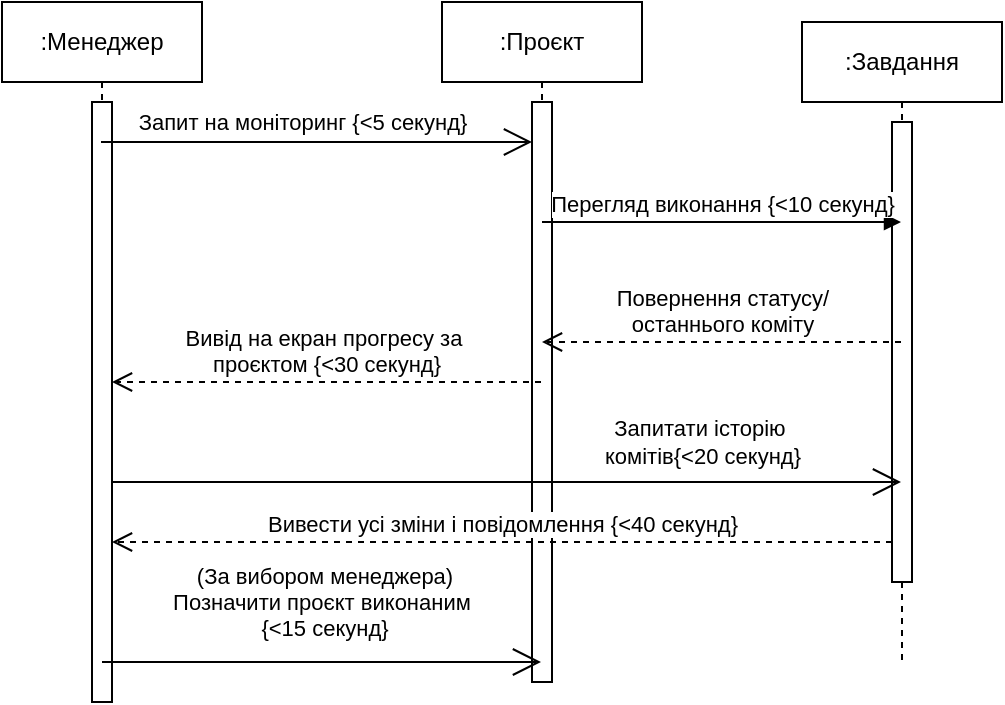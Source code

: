 <mxfile version="24.3.1" type="github">
  <diagram name="Сторінка-1" id="vCxBy770WnhcdiYoUwmm">
    <mxGraphModel dx="1000" dy="505" grid="1" gridSize="10" guides="1" tooltips="1" connect="1" arrows="1" fold="1" page="1" pageScale="1" pageWidth="827" pageHeight="1169" math="0" shadow="0">
      <root>
        <mxCell id="0" />
        <mxCell id="1" parent="0" />
        <mxCell id="e2VwIrGvouIv2VRsyCbl-3" value=":Менеджер" style="shape=umlLifeline;perimeter=lifelinePerimeter;whiteSpace=wrap;html=1;container=1;dropTarget=0;collapsible=0;recursiveResize=0;outlineConnect=0;portConstraint=eastwest;newEdgeStyle={&quot;curved&quot;:0,&quot;rounded&quot;:0};" vertex="1" parent="1">
          <mxGeometry x="90" y="110" width="100" height="350" as="geometry" />
        </mxCell>
        <mxCell id="e2VwIrGvouIv2VRsyCbl-2" value="" style="html=1;points=[[0,0,0,0,5],[0,1,0,0,-5],[1,0,0,0,5],[1,1,0,0,-5]];perimeter=orthogonalPerimeter;outlineConnect=0;targetShapes=umlLifeline;portConstraint=eastwest;newEdgeStyle={&quot;curved&quot;:0,&quot;rounded&quot;:0};" vertex="1" parent="e2VwIrGvouIv2VRsyCbl-3">
          <mxGeometry x="45" y="50" width="10" height="300" as="geometry" />
        </mxCell>
        <mxCell id="e2VwIrGvouIv2VRsyCbl-4" value=":Проєкт" style="shape=umlLifeline;perimeter=lifelinePerimeter;whiteSpace=wrap;html=1;container=1;dropTarget=0;collapsible=0;recursiveResize=0;outlineConnect=0;portConstraint=eastwest;newEdgeStyle={&quot;curved&quot;:0,&quot;rounded&quot;:0};" vertex="1" parent="1">
          <mxGeometry x="310" y="110" width="100" height="340" as="geometry" />
        </mxCell>
        <mxCell id="e2VwIrGvouIv2VRsyCbl-5" value="" style="html=1;points=[[0,0,0,0,5],[0,1,0,0,-5],[1,0,0,0,5],[1,1,0,0,-5]];perimeter=orthogonalPerimeter;outlineConnect=0;targetShapes=umlLifeline;portConstraint=eastwest;newEdgeStyle={&quot;curved&quot;:0,&quot;rounded&quot;:0};" vertex="1" parent="e2VwIrGvouIv2VRsyCbl-4">
          <mxGeometry x="45" y="50" width="10" height="290" as="geometry" />
        </mxCell>
        <mxCell id="e2VwIrGvouIv2VRsyCbl-6" value=":Завдання" style="shape=umlLifeline;perimeter=lifelinePerimeter;whiteSpace=wrap;html=1;container=1;dropTarget=0;collapsible=0;recursiveResize=0;outlineConnect=0;portConstraint=eastwest;newEdgeStyle={&quot;curved&quot;:0,&quot;rounded&quot;:0};" vertex="1" parent="1">
          <mxGeometry x="490" y="120" width="100" height="320" as="geometry" />
        </mxCell>
        <mxCell id="e2VwIrGvouIv2VRsyCbl-7" value="" style="html=1;points=[[0,0,0,0,5],[0,1,0,0,-5],[1,0,0,0,5],[1,1,0,0,-5]];perimeter=orthogonalPerimeter;outlineConnect=0;targetShapes=umlLifeline;portConstraint=eastwest;newEdgeStyle={&quot;curved&quot;:0,&quot;rounded&quot;:0};" vertex="1" parent="e2VwIrGvouIv2VRsyCbl-6">
          <mxGeometry x="45" y="50" width="10" height="230" as="geometry" />
        </mxCell>
        <mxCell id="e2VwIrGvouIv2VRsyCbl-8" value="" style="endArrow=open;endFill=1;endSize=12;html=1;rounded=0;" edge="1" parent="1">
          <mxGeometry width="160" relative="1" as="geometry">
            <mxPoint x="139.5" y="180" as="sourcePoint" />
            <mxPoint x="355" y="180" as="targetPoint" />
          </mxGeometry>
        </mxCell>
        <mxCell id="e2VwIrGvouIv2VRsyCbl-12" value="Запит на моніторинг {&amp;lt;5 секунд}" style="edgeLabel;html=1;align=center;verticalAlign=middle;resizable=0;points=[];" vertex="1" connectable="0" parent="e2VwIrGvouIv2VRsyCbl-8">
          <mxGeometry x="-0.394" relative="1" as="geometry">
            <mxPoint x="35" y="-10" as="offset" />
          </mxGeometry>
        </mxCell>
        <mxCell id="e2VwIrGvouIv2VRsyCbl-9" value="Перегляд виконання {&amp;lt;10 секунд}" style="html=1;verticalAlign=bottom;endArrow=block;curved=0;rounded=0;" edge="1" parent="1" source="e2VwIrGvouIv2VRsyCbl-4" target="e2VwIrGvouIv2VRsyCbl-6">
          <mxGeometry width="80" relative="1" as="geometry">
            <mxPoint x="360" y="220" as="sourcePoint" />
            <mxPoint x="440" y="220" as="targetPoint" />
            <Array as="points">
              <mxPoint x="450" y="220" />
            </Array>
          </mxGeometry>
        </mxCell>
        <mxCell id="e2VwIrGvouIv2VRsyCbl-10" value="Повернення статусу/&lt;div&gt;останнього коміту&lt;/div&gt;" style="html=1;verticalAlign=bottom;endArrow=open;dashed=1;endSize=8;curved=0;rounded=0;" edge="1" parent="1" source="e2VwIrGvouIv2VRsyCbl-6" target="e2VwIrGvouIv2VRsyCbl-4">
          <mxGeometry relative="1" as="geometry">
            <mxPoint x="450" y="290" as="sourcePoint" />
            <mxPoint x="370" y="290" as="targetPoint" />
          </mxGeometry>
        </mxCell>
        <mxCell id="e2VwIrGvouIv2VRsyCbl-11" value="Вивід на екран прогресу за&amp;nbsp;&lt;div&gt;проєктом {&amp;lt;30 секунд}&lt;/div&gt;" style="html=1;verticalAlign=bottom;endArrow=open;dashed=1;endSize=8;curved=0;rounded=0;" edge="1" parent="1" source="e2VwIrGvouIv2VRsyCbl-4" target="e2VwIrGvouIv2VRsyCbl-2">
          <mxGeometry relative="1" as="geometry">
            <mxPoint x="300" y="320" as="sourcePoint" />
            <mxPoint x="220" y="320" as="targetPoint" />
            <Array as="points">
              <mxPoint x="270" y="300" />
            </Array>
          </mxGeometry>
        </mxCell>
        <mxCell id="e2VwIrGvouIv2VRsyCbl-13" value="" style="endArrow=open;endFill=1;endSize=12;html=1;rounded=0;" edge="1" parent="1" source="e2VwIrGvouIv2VRsyCbl-2" target="e2VwIrGvouIv2VRsyCbl-6">
          <mxGeometry width="160" relative="1" as="geometry">
            <mxPoint x="180" y="360" as="sourcePoint" />
            <mxPoint x="340" y="360" as="targetPoint" />
            <Array as="points">
              <mxPoint x="350" y="350" />
            </Array>
          </mxGeometry>
        </mxCell>
        <mxCell id="e2VwIrGvouIv2VRsyCbl-14" value="Запитати історію&amp;nbsp;&lt;div&gt;комітів{&amp;lt;20 секунд}&lt;/div&gt;" style="edgeLabel;html=1;align=center;verticalAlign=middle;resizable=0;points=[];" vertex="1" connectable="0" parent="e2VwIrGvouIv2VRsyCbl-13">
          <mxGeometry x="0.305" y="1" relative="1" as="geometry">
            <mxPoint x="37" y="-19" as="offset" />
          </mxGeometry>
        </mxCell>
        <mxCell id="e2VwIrGvouIv2VRsyCbl-15" value="Вивести усі зміни і повідомлення {&amp;lt;40 секунд}" style="html=1;verticalAlign=bottom;endArrow=open;dashed=1;endSize=8;curved=0;rounded=0;" edge="1" parent="1" source="e2VwIrGvouIv2VRsyCbl-7" target="e2VwIrGvouIv2VRsyCbl-2">
          <mxGeometry relative="1" as="geometry">
            <mxPoint x="539.5" y="380.0" as="sourcePoint" />
            <mxPoint x="145.0" y="390.0" as="targetPoint" />
            <Array as="points">
              <mxPoint x="480" y="380" />
            </Array>
          </mxGeometry>
        </mxCell>
        <mxCell id="e2VwIrGvouIv2VRsyCbl-16" value="" style="endArrow=open;endFill=1;endSize=12;html=1;rounded=0;" edge="1" parent="1" source="e2VwIrGvouIv2VRsyCbl-3" target="e2VwIrGvouIv2VRsyCbl-4">
          <mxGeometry width="160" relative="1" as="geometry">
            <mxPoint x="140" y="430" as="sourcePoint" />
            <mxPoint x="300" y="430" as="targetPoint" />
            <Array as="points">
              <mxPoint x="220" y="440" />
            </Array>
          </mxGeometry>
        </mxCell>
        <mxCell id="e2VwIrGvouIv2VRsyCbl-17" value="(За вибором менеджера)&lt;div&gt;Позначити проєкт виконаним&amp;nbsp;&lt;/div&gt;&lt;div&gt;{&amp;lt;15 секунд}&lt;/div&gt;" style="edgeLabel;html=1;align=center;verticalAlign=middle;resizable=0;points=[];" vertex="1" connectable="0" parent="e2VwIrGvouIv2VRsyCbl-16">
          <mxGeometry x="-0.463" y="2" relative="1" as="geometry">
            <mxPoint x="52" y="-28" as="offset" />
          </mxGeometry>
        </mxCell>
      </root>
    </mxGraphModel>
  </diagram>
</mxfile>
